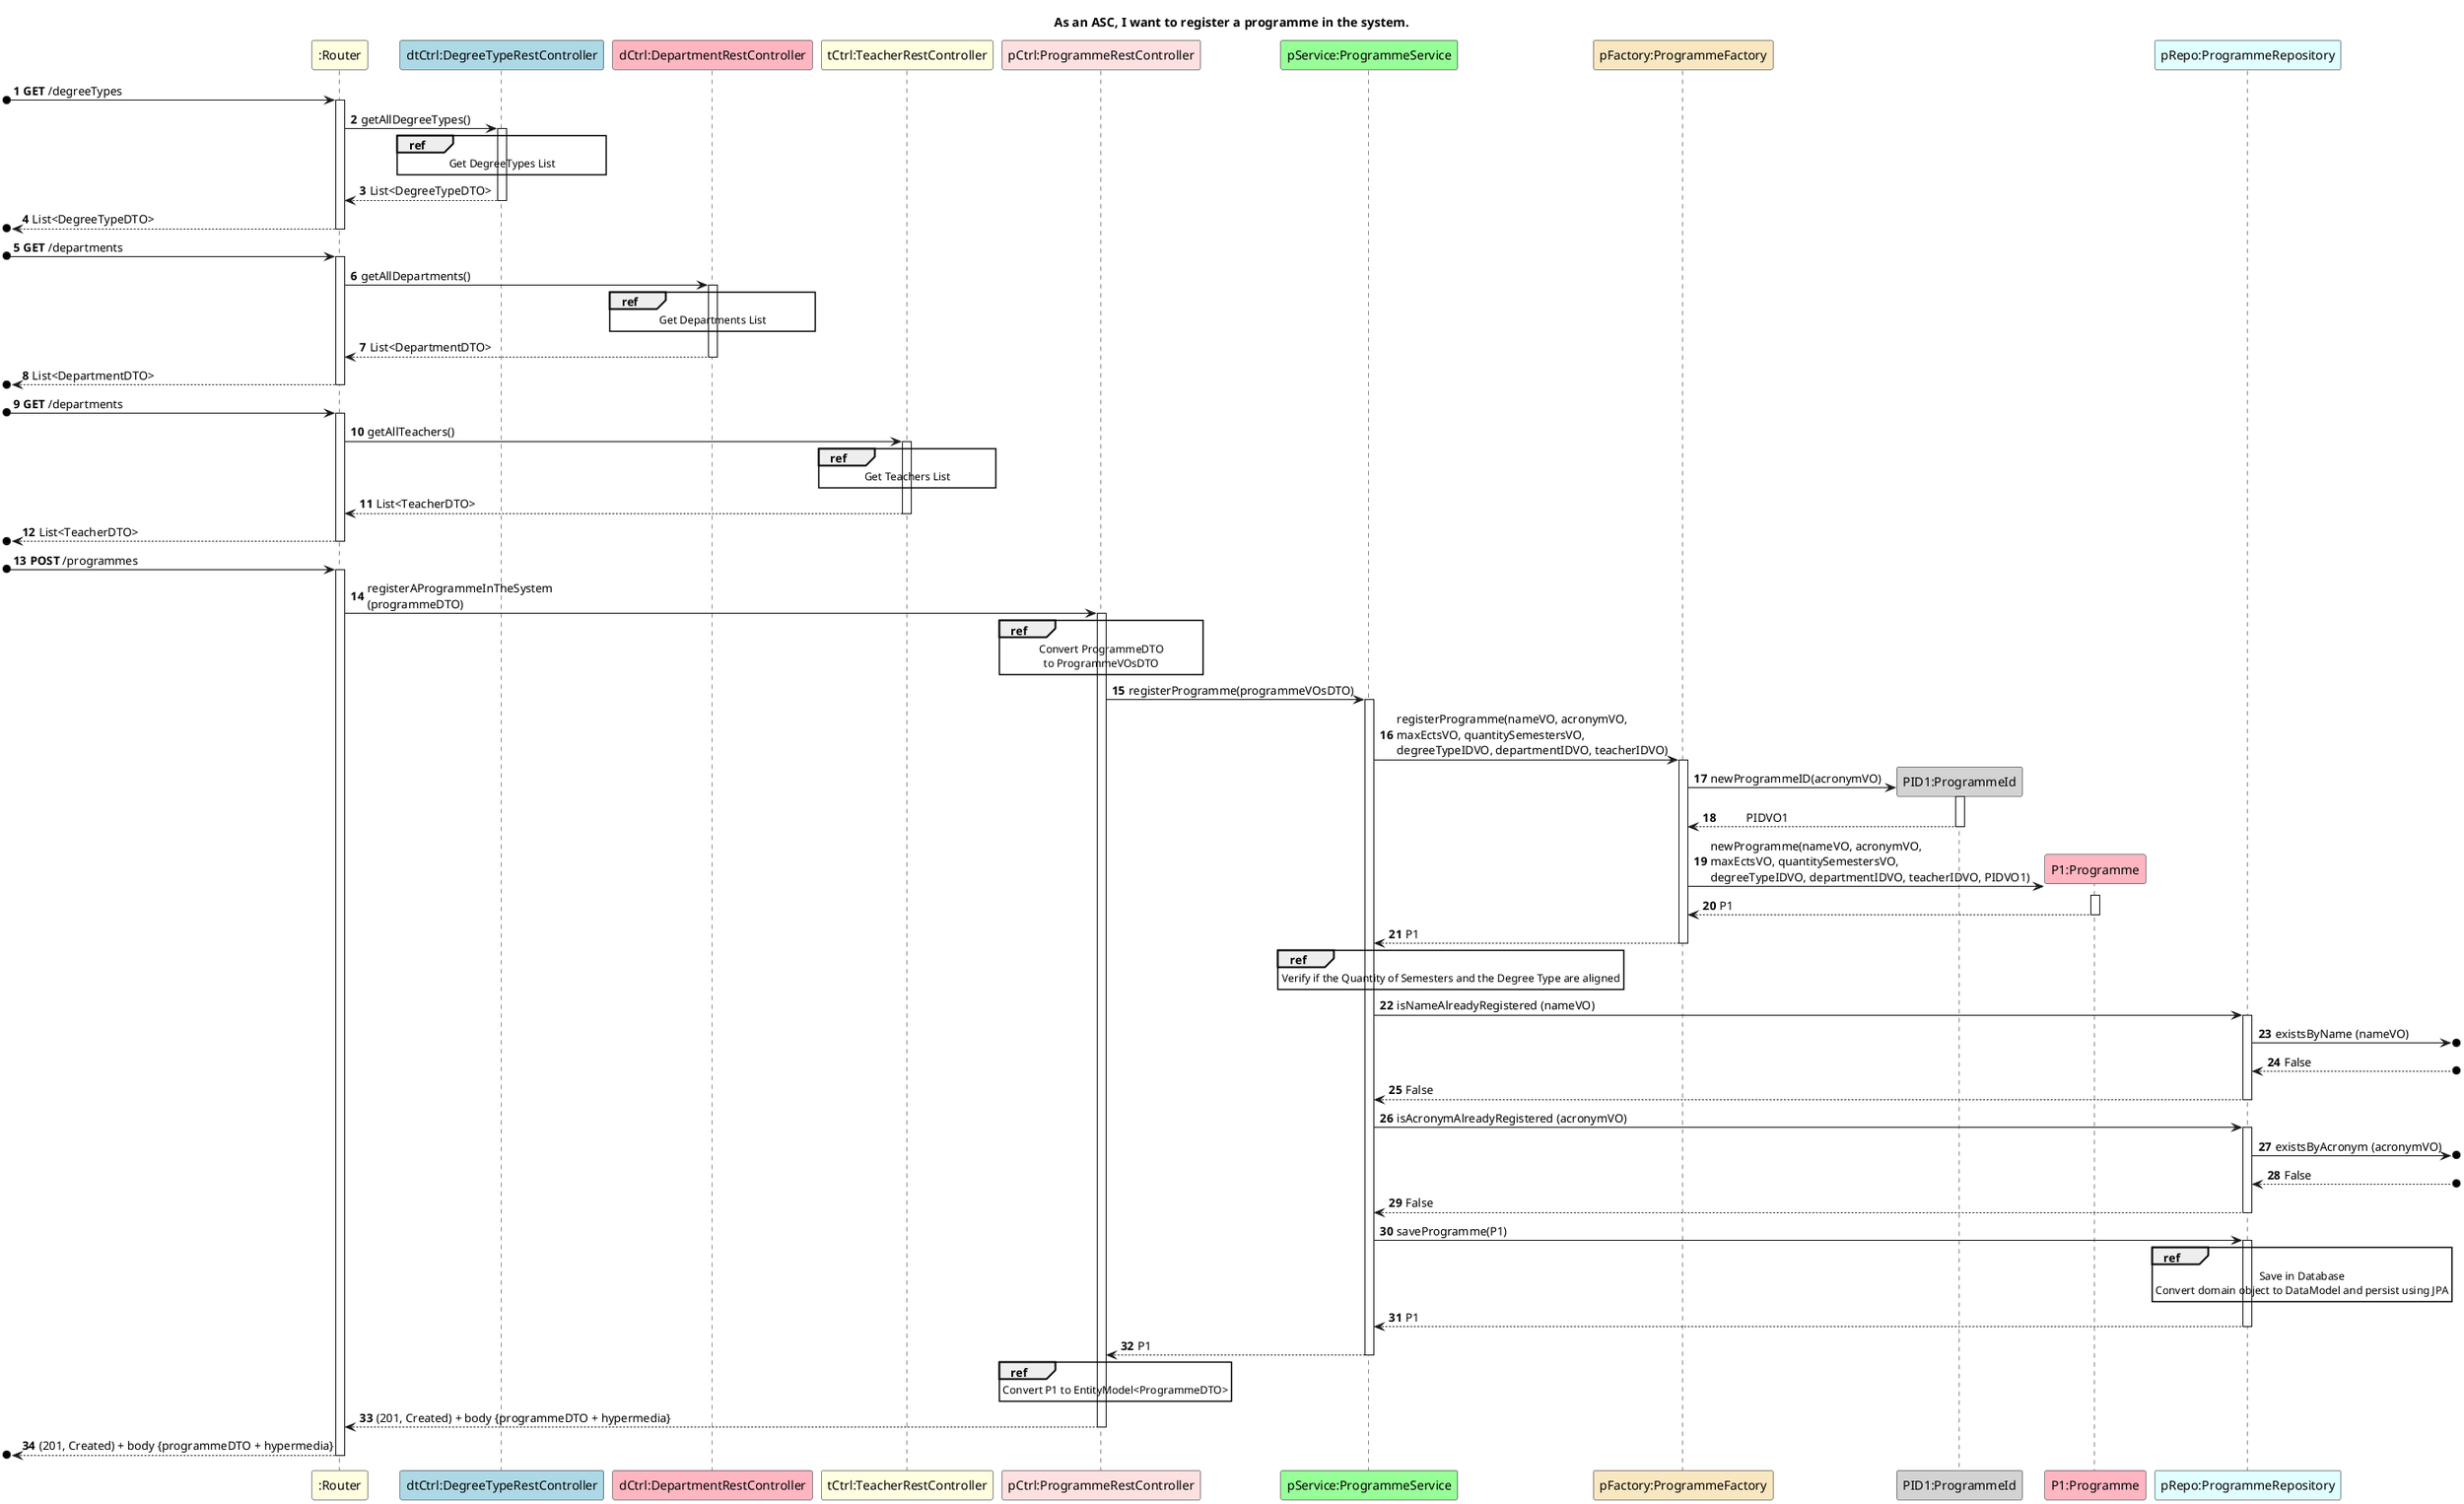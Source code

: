 @startuml
autonumber

title As an ASC, I want to register a programme in the system.


participant ":Router" as R #lightyellow
participant "dtCtrl:DegreeTypeRestController" as dtC #lightblue
participant "dCtrl:DepartmentRestController" as dC #lightpink
participant "tCtrl:TeacherRestController" as tC #lightyellow
participant "pCtrl:ProgrammeRestController" as C #implementation
participant "pService:ProgrammeService" as PS #physical
participant "pFactory:ProgrammeFactory" as PF #strategy
participant "PID1:ProgrammeId" as PID #lightgrey
participant "P1:Programme" as P #lightpink
participant "pRepo:ProgrammeRepository" as PR #lightcyan

[o-> R ++: **GET** /degreeTypes

R -> dtC ++: getAllDegreeTypes()

ref over dtC
          Get DegreeTypes List
end ref

dtC --> R --: List<DegreeTypeDTO>
[o<-- R --: List<DegreeTypeDTO>

[o-> R ++: **GET** /departments
R -> dC ++: getAllDepartments()

ref over dC
          Get Departments List
end ref

dC --> R --: List<DepartmentDTO>
[o<-- R --: List<DepartmentDTO>

[o-> R ++: **GET** /departments
R -> tC ++: getAllTeachers()

ref over tC
          Get Teachers List
end ref

tC --> R --: List<TeacherDTO>
[o<-- R --: List<TeacherDTO>

[o-> R ++: **POST** /programmes

R -> C ++: registerAProgrammeInTheSystem \n(programmeDTO)

ref over C
    Convert ProgrammeDTO
    to ProgrammeVOsDTO
end ref

C -> PS ++: registerProgramme(programmeVOsDTO)

PS -> PF ++: registerProgramme(nameVO, acronymVO, \nmaxEctsVO, quantitySemestersVO, \ndegreeTypeIDVO, departmentIDVO, teacherIDVO)

PF -> PID **: newProgrammeID(acronymVO)
activate PID
PID --> PF --: \t PIDVO1
PF -> P **: newProgramme(nameVO, acronymVO, \nmaxEctsVO, quantitySemestersVO, \ndegreeTypeIDVO, departmentIDVO, teacherIDVO, PIDVO1)
activate P

P --> PF --: P1
PF --> PS --: P1

ref over PS
    Verify if the Quantity of Semesters and the Degree Type are aligned
end ref

PS -> PR++ :isNameAlreadyRegistered (nameVO)
PR ->o] : existsByName (nameVO)
PR <--o] : False
PR --> PS-- : False
PS -> PR++ :isAcronymAlreadyRegistered (acronymVO)
PR ->o] : existsByAcronym (acronymVO)
PR <--o] : False
PR --> PS-- : False
PS -> PR ++: saveProgramme(P1)

ref over PR
    Save in Database
    Convert domain object to DataModel and persist using JPA
end ref

PR --> PS --: P1

PS --> C --: P1

ref over C
    Convert P1 to EntityModel<ProgrammeDTO>
end ref

C --> R --: (201, Created) + body {programmeDTO + hypermedia}

[o<-- R--: (201, Created) + body {programmeDTO + hypermedia}

@enduml